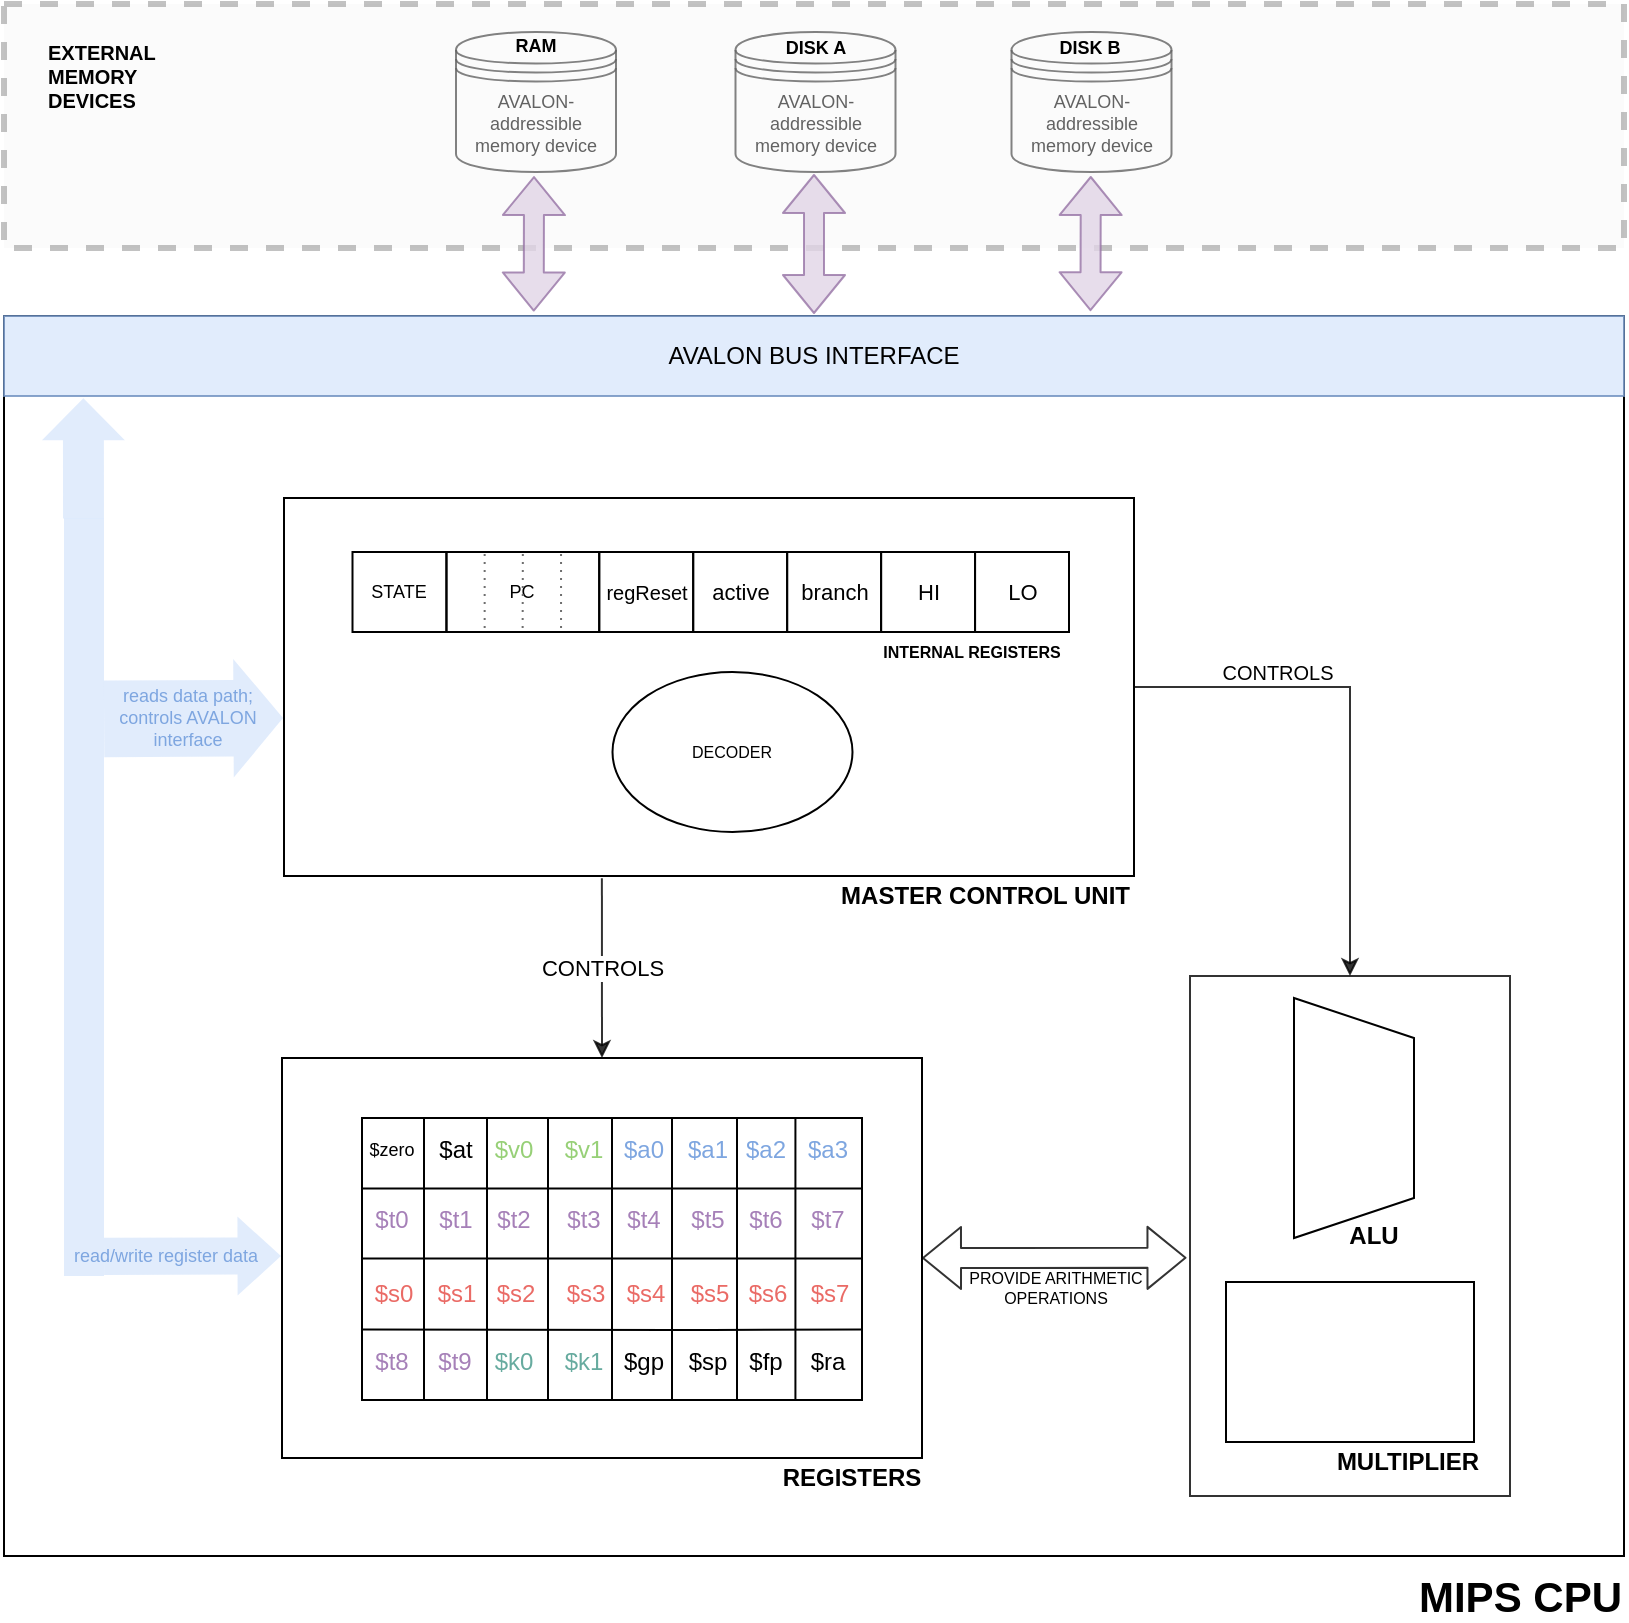 <mxfile version="14.0.1" type="github">
  <diagram name="Page-1" id="c4acf3e9-155e-7222-9cf6-157b1a14988f">
    <mxGraphModel dx="946" dy="1185" grid="1" gridSize="10" guides="1" tooltips="1" connect="1" arrows="1" fold="1" page="1" pageScale="1" pageWidth="1169" pageHeight="827" background="#ffffff" math="0" shadow="0">
      <root>
        <mxCell id="0" />
        <mxCell id="1" parent="0" />
        <mxCell id="JjzSYra-wFmh_ooPUgK7-45" value="&lt;span style=&quot;color: rgb(0 , 0 , 0)&quot;&gt;AVALON-addressible memory device&lt;/span&gt;" style="shape=datastore;whiteSpace=wrap;html=1;fillColor=#ffffff;fontSize=9;fontColor=#7EA6E0;opacity=80;align=center;" parent="1" vertex="1">
          <mxGeometry x="386" y="18" width="80" height="70" as="geometry" />
        </mxCell>
        <mxCell id="JjzSYra-wFmh_ooPUgK7-52" value="&lt;span style=&quot;color: rgb(0 , 0 , 0)&quot;&gt;AVALON-addressible memory device&lt;/span&gt;" style="shape=datastore;whiteSpace=wrap;html=1;fillColor=#ffffff;fontSize=9;fontColor=#7EA6E0;opacity=80;align=center;" parent="1" vertex="1">
          <mxGeometry x="525.75" y="18" width="80" height="70" as="geometry" />
        </mxCell>
        <mxCell id="JjzSYra-wFmh_ooPUgK7-53" value="&lt;span style=&quot;color: rgb(0 , 0 , 0)&quot;&gt;AVALON-addressible memory device&lt;/span&gt;" style="shape=datastore;whiteSpace=wrap;html=1;fillColor=#ffffff;fontSize=9;fontColor=#7EA6E0;opacity=80;align=center;" parent="1" vertex="1">
          <mxGeometry x="663.75" y="18" width="80" height="70" as="geometry" />
        </mxCell>
        <mxCell id="JjzSYra-wFmh_ooPUgK7-80" value="" style="rounded=0;whiteSpace=wrap;html=1;fillColor=#f5f5f5;fontSize=10;fontColor=#333333;opacity=40;align=center;dashed=1;strokeWidth=3;strokeColor=#666666;" parent="1" vertex="1">
          <mxGeometry x="160" y="4" width="810" height="122" as="geometry" />
        </mxCell>
        <mxCell id="EH1okrl17HNzEjOL1Jwx-92" value="" style="rounded=0;whiteSpace=wrap;html=1;glass=1;fillColor=none;gradientColor=none;fontSize=8;fontColor=#000000;" parent="1" vertex="1">
          <mxGeometry x="160" y="160" width="810" height="620" as="geometry" />
        </mxCell>
        <mxCell id="EH1okrl17HNzEjOL1Jwx-88" value="" style="group" parent="1" vertex="1" connectable="0">
          <mxGeometry x="299" y="531" width="330" height="220" as="geometry" />
        </mxCell>
        <mxCell id="EH1okrl17HNzEjOL1Jwx-10" value="REGISTERS" style="text;html=1;strokeColor=none;fillColor=none;align=center;verticalAlign=middle;whiteSpace=wrap;rounded=0;fontStyle=1" parent="EH1okrl17HNzEjOL1Jwx-88" vertex="1">
          <mxGeometry x="240" y="200" width="90" height="20" as="geometry" />
        </mxCell>
        <mxCell id="EH1okrl17HNzEjOL1Jwx-70" value="" style="group" parent="EH1okrl17HNzEjOL1Jwx-88" vertex="1" connectable="0">
          <mxGeometry width="320" height="200" as="geometry" />
        </mxCell>
        <mxCell id="EH1okrl17HNzEjOL1Jwx-67" value="" style="rounded=0;whiteSpace=wrap;html=1;glass=1;gradientColor=none;fontSize=9;fontColor=#67AB9F;fillColor=none;" parent="EH1okrl17HNzEjOL1Jwx-70" vertex="1">
          <mxGeometry width="320" height="200" as="geometry" />
        </mxCell>
        <mxCell id="EH1okrl17HNzEjOL1Jwx-69" value="" style="group" parent="EH1okrl17HNzEjOL1Jwx-70" vertex="1" connectable="0">
          <mxGeometry x="35" y="30" width="259" height="141" as="geometry" />
        </mxCell>
        <mxCell id="EH1okrl17HNzEjOL1Jwx-9" value="" style="rounded=0;whiteSpace=wrap;html=1;fillColor=none;" parent="EH1okrl17HNzEjOL1Jwx-69" vertex="1">
          <mxGeometry x="5" width="250" height="141" as="geometry" />
        </mxCell>
        <mxCell id="EH1okrl17HNzEjOL1Jwx-20" value="" style="endArrow=none;html=1;entryX=1;entryY=0.75;entryDx=0;entryDy=0;exitX=0;exitY=0.75;exitDx=0;exitDy=0;" parent="EH1okrl17HNzEjOL1Jwx-69" source="EH1okrl17HNzEjOL1Jwx-9" target="EH1okrl17HNzEjOL1Jwx-9" edge="1">
          <mxGeometry width="50" height="50" as="geometry">
            <mxPoint x="137.5" y="70" as="sourcePoint" />
            <mxPoint x="187.5" y="20" as="targetPoint" />
            <Array as="points">
              <mxPoint x="170" y="106" />
            </Array>
          </mxGeometry>
        </mxCell>
        <mxCell id="EH1okrl17HNzEjOL1Jwx-21" value="" style="endArrow=none;html=1;entryX=1;entryY=0.75;entryDx=0;entryDy=0;exitX=0;exitY=0.75;exitDx=0;exitDy=0;" parent="EH1okrl17HNzEjOL1Jwx-69" edge="1">
          <mxGeometry width="50" height="50" as="geometry">
            <mxPoint x="5" y="70.21" as="sourcePoint" />
            <mxPoint x="255" y="70.21" as="targetPoint" />
          </mxGeometry>
        </mxCell>
        <mxCell id="EH1okrl17HNzEjOL1Jwx-22" value="" style="endArrow=none;html=1;entryX=1;entryY=0.25;entryDx=0;entryDy=0;exitX=0;exitY=0.25;exitDx=0;exitDy=0;" parent="EH1okrl17HNzEjOL1Jwx-69" source="EH1okrl17HNzEjOL1Jwx-9" target="EH1okrl17HNzEjOL1Jwx-9" edge="1">
          <mxGeometry width="50" height="50" as="geometry">
            <mxPoint x="5" y="40.0" as="sourcePoint" />
            <mxPoint x="255" y="40.0" as="targetPoint" />
          </mxGeometry>
        </mxCell>
        <mxCell id="EH1okrl17HNzEjOL1Jwx-23" value="" style="endArrow=none;html=1;entryX=0.75;entryY=0;entryDx=0;entryDy=0;exitX=0.75;exitY=1;exitDx=0;exitDy=0;" parent="EH1okrl17HNzEjOL1Jwx-69" source="EH1okrl17HNzEjOL1Jwx-9" target="EH1okrl17HNzEjOL1Jwx-9" edge="1">
          <mxGeometry width="50" height="50" as="geometry">
            <mxPoint x="351" y="40" as="sourcePoint" />
            <mxPoint x="401" y="-10" as="targetPoint" />
          </mxGeometry>
        </mxCell>
        <mxCell id="EH1okrl17HNzEjOL1Jwx-24" value="" style="endArrow=none;html=1;exitX=0.75;exitY=1;exitDx=0;exitDy=0;" parent="EH1okrl17HNzEjOL1Jwx-69" target="EH1okrl17HNzEjOL1Jwx-9" edge="1">
          <mxGeometry width="50" height="50" as="geometry">
            <mxPoint x="131" y="141" as="sourcePoint" />
            <mxPoint x="131" as="targetPoint" />
          </mxGeometry>
        </mxCell>
        <mxCell id="EH1okrl17HNzEjOL1Jwx-25" value="" style="endArrow=none;html=1;entryX=0.5;entryY=0;entryDx=0;entryDy=0;exitX=0.5;exitY=1;exitDx=0;exitDy=0;" parent="EH1okrl17HNzEjOL1Jwx-69" source="EH1okrl17HNzEjOL1Jwx-9" target="EH1okrl17HNzEjOL1Jwx-9" edge="1">
          <mxGeometry width="50" height="50" as="geometry">
            <mxPoint x="202.5" y="151" as="sourcePoint" />
            <mxPoint x="202.5" y="10" as="targetPoint" />
          </mxGeometry>
        </mxCell>
        <mxCell id="EH1okrl17HNzEjOL1Jwx-26" value="" style="endArrow=none;html=1;entryX=0.25;entryY=0;entryDx=0;entryDy=0;exitX=0.25;exitY=1;exitDx=0;exitDy=0;" parent="EH1okrl17HNzEjOL1Jwx-69" source="EH1okrl17HNzEjOL1Jwx-9" target="EH1okrl17HNzEjOL1Jwx-9" edge="1">
          <mxGeometry width="50" height="50" as="geometry">
            <mxPoint x="140" y="151" as="sourcePoint" />
            <mxPoint x="140" y="10" as="targetPoint" />
          </mxGeometry>
        </mxCell>
        <mxCell id="EH1okrl17HNzEjOL1Jwx-27" value="" style="endArrow=none;html=1;entryX=0.25;entryY=0;entryDx=0;entryDy=0;exitX=0.25;exitY=1;exitDx=0;exitDy=0;" parent="EH1okrl17HNzEjOL1Jwx-69" edge="1">
          <mxGeometry width="50" height="50" as="geometry">
            <mxPoint x="98" y="141" as="sourcePoint" />
            <mxPoint x="98" as="targetPoint" />
          </mxGeometry>
        </mxCell>
        <mxCell id="EH1okrl17HNzEjOL1Jwx-28" value="" style="endArrow=none;html=1;entryX=0.25;entryY=0;entryDx=0;entryDy=0;exitX=0.25;exitY=1;exitDx=0;exitDy=0;" parent="EH1okrl17HNzEjOL1Jwx-69" edge="1">
          <mxGeometry width="50" height="50" as="geometry">
            <mxPoint x="36" y="141" as="sourcePoint" />
            <mxPoint x="36" as="targetPoint" />
          </mxGeometry>
        </mxCell>
        <mxCell id="EH1okrl17HNzEjOL1Jwx-31" value="" style="endArrow=none;html=1;entryX=0.25;entryY=0;entryDx=0;entryDy=0;exitX=0.25;exitY=1;exitDx=0;exitDy=0;" parent="EH1okrl17HNzEjOL1Jwx-69" edge="1">
          <mxGeometry width="50" height="50" as="geometry">
            <mxPoint x="160" y="141" as="sourcePoint" />
            <mxPoint x="160" as="targetPoint" />
          </mxGeometry>
        </mxCell>
        <mxCell id="EH1okrl17HNzEjOL1Jwx-32" value="" style="endArrow=none;html=1;entryX=0.25;entryY=0;entryDx=0;entryDy=0;exitX=0.25;exitY=1;exitDx=0;exitDy=0;" parent="EH1okrl17HNzEjOL1Jwx-69" edge="1">
          <mxGeometry width="50" height="50" as="geometry">
            <mxPoint x="221.71" y="141" as="sourcePoint" />
            <mxPoint x="221.71" as="targetPoint" />
          </mxGeometry>
        </mxCell>
        <mxCell id="EH1okrl17HNzEjOL1Jwx-33" value="$zero" style="text;html=1;strokeColor=none;fillColor=none;align=center;verticalAlign=middle;whiteSpace=wrap;rounded=0;fontSize=9;" parent="EH1okrl17HNzEjOL1Jwx-69" vertex="1">
          <mxGeometry y="6" width="40" height="20" as="geometry" />
        </mxCell>
        <mxCell id="EH1okrl17HNzEjOL1Jwx-34" value="&lt;font style=&quot;font-size: 12px&quot;&gt;$at&lt;/font&gt;" style="text;html=1;strokeColor=none;fillColor=none;align=center;verticalAlign=middle;whiteSpace=wrap;rounded=0;fontSize=9;" parent="EH1okrl17HNzEjOL1Jwx-69" vertex="1">
          <mxGeometry x="32" y="6" width="40" height="20" as="geometry" />
        </mxCell>
        <mxCell id="EH1okrl17HNzEjOL1Jwx-35" value="&lt;font style=&quot;font-size: 12px&quot;&gt;$v0&lt;/font&gt;" style="text;html=1;align=center;verticalAlign=middle;whiteSpace=wrap;rounded=0;fontSize=9;fontColor=#97D077;" parent="EH1okrl17HNzEjOL1Jwx-69" vertex="1">
          <mxGeometry x="61" y="6" width="40" height="20" as="geometry" />
        </mxCell>
        <mxCell id="EH1okrl17HNzEjOL1Jwx-36" value="&lt;font style=&quot;font-size: 12px&quot;&gt;$v1&lt;/font&gt;" style="text;html=1;align=center;verticalAlign=middle;whiteSpace=wrap;rounded=0;fontSize=9;fontColor=#97D077;" parent="EH1okrl17HNzEjOL1Jwx-69" vertex="1">
          <mxGeometry x="96" y="6" width="40" height="20" as="geometry" />
        </mxCell>
        <mxCell id="EH1okrl17HNzEjOL1Jwx-37" value="&lt;span style=&quot;font-size: 12px&quot;&gt;$a0&lt;/span&gt;" style="text;html=1;strokeColor=none;fillColor=none;align=center;verticalAlign=middle;whiteSpace=wrap;rounded=0;fontSize=9;fontColor=#7EA6E0;" parent="EH1okrl17HNzEjOL1Jwx-69" vertex="1">
          <mxGeometry x="126" y="6" width="40" height="20" as="geometry" />
        </mxCell>
        <mxCell id="EH1okrl17HNzEjOL1Jwx-38" value="&lt;span style=&quot;font-size: 12px&quot;&gt;$a1&lt;/span&gt;" style="text;html=1;strokeColor=none;fillColor=none;align=center;verticalAlign=middle;whiteSpace=wrap;rounded=0;fontSize=9;fontColor=#7EA6E0;" parent="EH1okrl17HNzEjOL1Jwx-69" vertex="1">
          <mxGeometry x="158" y="6" width="40" height="20" as="geometry" />
        </mxCell>
        <mxCell id="EH1okrl17HNzEjOL1Jwx-39" value="&lt;span style=&quot;font-size: 12px&quot;&gt;$a2&lt;/span&gt;" style="text;html=1;strokeColor=none;fillColor=none;align=center;verticalAlign=middle;whiteSpace=wrap;rounded=0;fontSize=9;fontColor=#7EA6E0;" parent="EH1okrl17HNzEjOL1Jwx-69" vertex="1">
          <mxGeometry x="186.5" y="6" width="40" height="20" as="geometry" />
        </mxCell>
        <mxCell id="EH1okrl17HNzEjOL1Jwx-40" value="&lt;span style=&quot;font-size: 12px&quot;&gt;$a3&lt;/span&gt;" style="text;html=1;strokeColor=none;fillColor=none;align=center;verticalAlign=middle;whiteSpace=wrap;rounded=0;fontSize=9;fontColor=#7EA6E0;" parent="EH1okrl17HNzEjOL1Jwx-69" vertex="1">
          <mxGeometry x="218" y="6" width="40" height="20" as="geometry" />
        </mxCell>
        <mxCell id="EH1okrl17HNzEjOL1Jwx-41" value="&lt;span style=&quot;font-size: 12px&quot;&gt;$t0&lt;/span&gt;" style="text;html=1;strokeColor=none;fillColor=none;align=center;verticalAlign=middle;whiteSpace=wrap;rounded=0;fontSize=9;fontColor=#A680B8;" parent="EH1okrl17HNzEjOL1Jwx-69" vertex="1">
          <mxGeometry y="41" width="40" height="20" as="geometry" />
        </mxCell>
        <mxCell id="EH1okrl17HNzEjOL1Jwx-42" value="&lt;font style=&quot;font-size: 12px&quot;&gt;$t1&lt;/font&gt;" style="text;html=1;strokeColor=none;fillColor=none;align=center;verticalAlign=middle;whiteSpace=wrap;rounded=0;fontSize=9;fontColor=#A680B8;" parent="EH1okrl17HNzEjOL1Jwx-69" vertex="1">
          <mxGeometry x="32" y="41" width="40" height="20" as="geometry" />
        </mxCell>
        <mxCell id="EH1okrl17HNzEjOL1Jwx-43" value="&lt;font style=&quot;font-size: 12px&quot;&gt;$t2&lt;/font&gt;" style="text;html=1;strokeColor=none;fillColor=none;align=center;verticalAlign=middle;whiteSpace=wrap;rounded=0;fontSize=9;fontColor=#A680B8;" parent="EH1okrl17HNzEjOL1Jwx-69" vertex="1">
          <mxGeometry x="61" y="41" width="40" height="20" as="geometry" />
        </mxCell>
        <mxCell id="EH1okrl17HNzEjOL1Jwx-44" value="&lt;font style=&quot;font-size: 12px&quot;&gt;$t3&lt;/font&gt;" style="text;html=1;strokeColor=none;fillColor=none;align=center;verticalAlign=middle;whiteSpace=wrap;rounded=0;fontSize=9;fontColor=#A680B8;" parent="EH1okrl17HNzEjOL1Jwx-69" vertex="1">
          <mxGeometry x="96" y="41" width="40" height="20" as="geometry" />
        </mxCell>
        <mxCell id="EH1okrl17HNzEjOL1Jwx-45" value="&lt;span style=&quot;font-size: 12px&quot;&gt;$t4&lt;/span&gt;" style="text;html=1;strokeColor=none;fillColor=none;align=center;verticalAlign=middle;whiteSpace=wrap;rounded=0;fontSize=9;fontColor=#A680B8;" parent="EH1okrl17HNzEjOL1Jwx-69" vertex="1">
          <mxGeometry x="126" y="41" width="40" height="20" as="geometry" />
        </mxCell>
        <mxCell id="EH1okrl17HNzEjOL1Jwx-46" value="&lt;span style=&quot;font-size: 12px&quot;&gt;$t5&lt;/span&gt;" style="text;html=1;strokeColor=none;fillColor=none;align=center;verticalAlign=middle;whiteSpace=wrap;rounded=0;fontSize=9;fontColor=#A680B8;" parent="EH1okrl17HNzEjOL1Jwx-69" vertex="1">
          <mxGeometry x="158" y="41" width="40" height="20" as="geometry" />
        </mxCell>
        <mxCell id="EH1okrl17HNzEjOL1Jwx-47" value="&lt;span style=&quot;font-size: 12px&quot;&gt;$t6&lt;/span&gt;" style="text;html=1;strokeColor=none;fillColor=none;align=center;verticalAlign=middle;whiteSpace=wrap;rounded=0;fontSize=9;fontColor=#A680B8;" parent="EH1okrl17HNzEjOL1Jwx-69" vertex="1">
          <mxGeometry x="186.5" y="41" width="40" height="20" as="geometry" />
        </mxCell>
        <mxCell id="EH1okrl17HNzEjOL1Jwx-48" value="&lt;span style=&quot;font-size: 12px&quot;&gt;$t7&lt;/span&gt;" style="text;html=1;strokeColor=none;fillColor=none;align=center;verticalAlign=middle;whiteSpace=wrap;rounded=0;fontSize=9;fontColor=#A680B8;" parent="EH1okrl17HNzEjOL1Jwx-69" vertex="1">
          <mxGeometry x="218" y="41" width="40" height="20" as="geometry" />
        </mxCell>
        <mxCell id="EH1okrl17HNzEjOL1Jwx-49" value="&lt;span style=&quot;font-size: 12px&quot;&gt;$s0&lt;/span&gt;" style="text;html=1;strokeColor=none;fillColor=none;align=center;verticalAlign=middle;whiteSpace=wrap;rounded=0;fontSize=9;fontColor=#EA6B66;" parent="EH1okrl17HNzEjOL1Jwx-69" vertex="1">
          <mxGeometry x="1" y="78" width="40" height="20" as="geometry" />
        </mxCell>
        <mxCell id="EH1okrl17HNzEjOL1Jwx-50" value="&lt;font style=&quot;font-size: 12px&quot;&gt;$s1&lt;/font&gt;" style="text;html=1;strokeColor=none;fillColor=none;align=center;verticalAlign=middle;whiteSpace=wrap;rounded=0;fontSize=9;fontColor=#EA6B66;" parent="EH1okrl17HNzEjOL1Jwx-69" vertex="1">
          <mxGeometry x="33" y="78" width="39" height="20" as="geometry" />
        </mxCell>
        <mxCell id="EH1okrl17HNzEjOL1Jwx-51" value="&lt;font style=&quot;font-size: 12px&quot;&gt;$s2&lt;/font&gt;" style="text;html=1;strokeColor=none;fillColor=none;align=center;verticalAlign=middle;whiteSpace=wrap;rounded=0;fontSize=9;fontColor=#EA6B66;" parent="EH1okrl17HNzEjOL1Jwx-69" vertex="1">
          <mxGeometry x="62" y="78" width="40" height="20" as="geometry" />
        </mxCell>
        <mxCell id="EH1okrl17HNzEjOL1Jwx-52" value="&lt;font style=&quot;font-size: 12px&quot;&gt;$s3&lt;/font&gt;" style="text;html=1;strokeColor=none;fillColor=none;align=center;verticalAlign=middle;whiteSpace=wrap;rounded=0;fontSize=9;fontColor=#EA6B66;" parent="EH1okrl17HNzEjOL1Jwx-69" vertex="1">
          <mxGeometry x="97" y="78" width="40" height="20" as="geometry" />
        </mxCell>
        <mxCell id="EH1okrl17HNzEjOL1Jwx-53" value="&lt;span style=&quot;font-size: 12px&quot;&gt;$s4&lt;/span&gt;" style="text;html=1;strokeColor=none;fillColor=none;align=center;verticalAlign=middle;whiteSpace=wrap;rounded=0;fontSize=9;fontColor=#EA6B66;" parent="EH1okrl17HNzEjOL1Jwx-69" vertex="1">
          <mxGeometry x="127" y="78" width="40" height="20" as="geometry" />
        </mxCell>
        <mxCell id="EH1okrl17HNzEjOL1Jwx-54" value="&lt;span style=&quot;font-size: 12px&quot;&gt;$s5&lt;/span&gt;" style="text;html=1;strokeColor=none;fillColor=none;align=center;verticalAlign=middle;whiteSpace=wrap;rounded=0;fontSize=9;fontColor=#EA6B66;" parent="EH1okrl17HNzEjOL1Jwx-69" vertex="1">
          <mxGeometry x="157" y="78" width="44" height="20" as="geometry" />
        </mxCell>
        <mxCell id="EH1okrl17HNzEjOL1Jwx-55" value="&lt;span style=&quot;font-size: 12px&quot;&gt;$s6&lt;/span&gt;" style="text;html=1;strokeColor=none;fillColor=none;align=center;verticalAlign=middle;whiteSpace=wrap;rounded=0;fontSize=9;fontColor=#EA6B66;" parent="EH1okrl17HNzEjOL1Jwx-69" vertex="1">
          <mxGeometry x="187.5" y="78" width="40" height="20" as="geometry" />
        </mxCell>
        <mxCell id="EH1okrl17HNzEjOL1Jwx-56" value="&lt;span style=&quot;font-size: 12px&quot;&gt;$s7&lt;/span&gt;" style="text;html=1;strokeColor=none;fillColor=none;align=center;verticalAlign=middle;whiteSpace=wrap;rounded=0;fontSize=9;fontColor=#EA6B66;" parent="EH1okrl17HNzEjOL1Jwx-69" vertex="1">
          <mxGeometry x="219" y="78" width="40" height="20" as="geometry" />
        </mxCell>
        <mxCell id="EH1okrl17HNzEjOL1Jwx-57" value="&lt;span style=&quot;font-size: 12px&quot;&gt;$t8&lt;/span&gt;" style="text;html=1;strokeColor=none;fillColor=none;align=center;verticalAlign=middle;whiteSpace=wrap;rounded=0;fontSize=9;fontColor=#A680B8;" parent="EH1okrl17HNzEjOL1Jwx-69" vertex="1">
          <mxGeometry y="112" width="40" height="20" as="geometry" />
        </mxCell>
        <mxCell id="EH1okrl17HNzEjOL1Jwx-58" value="&lt;font style=&quot;font-size: 12px&quot;&gt;$t9&lt;/font&gt;" style="text;html=1;strokeColor=none;fillColor=none;align=center;verticalAlign=middle;whiteSpace=wrap;rounded=0;fontSize=9;fontColor=#A680B8;" parent="EH1okrl17HNzEjOL1Jwx-69" vertex="1">
          <mxGeometry x="32" y="112" width="39" height="20" as="geometry" />
        </mxCell>
        <mxCell id="EH1okrl17HNzEjOL1Jwx-59" value="&lt;font style=&quot;font-size: 12px&quot;&gt;$k0&lt;/font&gt;" style="text;html=1;strokeColor=none;fillColor=none;align=center;verticalAlign=middle;whiteSpace=wrap;rounded=0;fontSize=9;fontColor=#67AB9F;" parent="EH1okrl17HNzEjOL1Jwx-69" vertex="1">
          <mxGeometry x="61" y="112" width="40" height="20" as="geometry" />
        </mxCell>
        <mxCell id="EH1okrl17HNzEjOL1Jwx-60" value="&lt;font style=&quot;font-size: 12px&quot;&gt;$k1&lt;/font&gt;" style="text;html=1;strokeColor=none;fillColor=none;align=center;verticalAlign=middle;whiteSpace=wrap;rounded=0;fontSize=9;fontColor=#67AB9F;" parent="EH1okrl17HNzEjOL1Jwx-69" vertex="1">
          <mxGeometry x="96" y="112" width="40" height="20" as="geometry" />
        </mxCell>
        <mxCell id="EH1okrl17HNzEjOL1Jwx-61" value="&lt;span style=&quot;font-size: 12px&quot;&gt;$gp&lt;/span&gt;" style="text;html=1;strokeColor=none;fillColor=none;align=center;verticalAlign=middle;whiteSpace=wrap;rounded=0;fontSize=9;" parent="EH1okrl17HNzEjOL1Jwx-69" vertex="1">
          <mxGeometry x="126" y="112" width="40" height="20" as="geometry" />
        </mxCell>
        <mxCell id="EH1okrl17HNzEjOL1Jwx-62" value="&lt;span style=&quot;font-size: 12px&quot;&gt;$sp&lt;/span&gt;" style="text;html=1;strokeColor=none;fillColor=none;align=center;verticalAlign=middle;whiteSpace=wrap;rounded=0;fontSize=9;" parent="EH1okrl17HNzEjOL1Jwx-69" vertex="1">
          <mxGeometry x="158" y="112" width="40" height="20" as="geometry" />
        </mxCell>
        <mxCell id="EH1okrl17HNzEjOL1Jwx-63" value="&lt;span style=&quot;font-size: 12px&quot;&gt;$fp&lt;/span&gt;" style="text;html=1;strokeColor=none;fillColor=none;align=center;verticalAlign=middle;whiteSpace=wrap;rounded=0;fontSize=9;" parent="EH1okrl17HNzEjOL1Jwx-69" vertex="1">
          <mxGeometry x="186.5" y="112" width="40" height="20" as="geometry" />
        </mxCell>
        <mxCell id="EH1okrl17HNzEjOL1Jwx-64" value="&lt;span style=&quot;font-size: 12px&quot;&gt;$ra&lt;/span&gt;" style="text;html=1;strokeColor=none;fillColor=none;align=center;verticalAlign=middle;whiteSpace=wrap;rounded=0;fontSize=9;" parent="EH1okrl17HNzEjOL1Jwx-69" vertex="1">
          <mxGeometry x="218" y="112" width="40" height="20" as="geometry" />
        </mxCell>
        <mxCell id="JjzSYra-wFmh_ooPUgK7-69" style="edgeStyle=orthogonalEdgeStyle;rounded=0;orthogonalLoop=1;jettySize=auto;html=1;exitX=1;exitY=0.5;exitDx=0;exitDy=0;entryX=0.5;entryY=0;entryDx=0;entryDy=0;targetPerimeterSpacing=0;strokeWidth=1;fontSize=10;fontColor=#000000;opacity=80;" parent="1" source="EH1okrl17HNzEjOL1Jwx-3" target="JjzSYra-wFmh_ooPUgK7-64" edge="1">
          <mxGeometry relative="1" as="geometry" />
        </mxCell>
        <mxCell id="EH1okrl17HNzEjOL1Jwx-3" value="" style="rounded=0;whiteSpace=wrap;html=1;fillColor=none;" parent="1" vertex="1">
          <mxGeometry x="300" y="251" width="425" height="189" as="geometry" />
        </mxCell>
        <mxCell id="EH1okrl17HNzEjOL1Jwx-4" value="MASTER CONTROL UNIT" style="text;html=1;strokeColor=none;fillColor=none;align=right;verticalAlign=middle;whiteSpace=wrap;rounded=0;fontStyle=1" parent="1" vertex="1">
          <mxGeometry x="555" y="440" width="170" height="20" as="geometry" />
        </mxCell>
        <mxCell id="EH1okrl17HNzEjOL1Jwx-83" value="INTERNAL REGISTERS" style="text;html=1;strokeColor=none;fillColor=none;align=center;verticalAlign=middle;whiteSpace=wrap;rounded=0;glass=1;fontSize=8;fontColor=#000000;fontStyle=1" parent="1" vertex="1">
          <mxGeometry x="584.25" y="318" width="120" height="20" as="geometry" />
        </mxCell>
        <mxCell id="EH1okrl17HNzEjOL1Jwx-84" value="DECODER" style="ellipse;whiteSpace=wrap;html=1;glass=1;fillColor=none;gradientColor=none;fontSize=8;fontColor=#000000;" parent="1" vertex="1">
          <mxGeometry x="464.25" y="338" width="120" height="80" as="geometry" />
        </mxCell>
        <mxCell id="EH1okrl17HNzEjOL1Jwx-85" value="" style="group" parent="1" vertex="1" connectable="0">
          <mxGeometry x="334.25" y="278" width="358.25" height="40" as="geometry" />
        </mxCell>
        <mxCell id="EH1okrl17HNzEjOL1Jwx-72" value="STATE" style="rounded=0;whiteSpace=wrap;html=1;glass=1;fillColor=none;gradientColor=none;fontSize=9;" parent="EH1okrl17HNzEjOL1Jwx-85" vertex="1">
          <mxGeometry width="46.976" height="40" as="geometry" />
        </mxCell>
        <mxCell id="EH1okrl17HNzEjOL1Jwx-77" value="&lt;font style=&quot;font-size: 10px;&quot;&gt;regReset&lt;/font&gt;" style="rounded=0;whiteSpace=wrap;html=1;glass=1;fillColor=none;gradientColor=none;fontSize=10;" parent="EH1okrl17HNzEjOL1Jwx-85" vertex="1">
          <mxGeometry x="123.371" width="46.976" height="40" as="geometry" />
        </mxCell>
        <mxCell id="EH1okrl17HNzEjOL1Jwx-78" value="&lt;font style=&quot;font-size: 11px;&quot;&gt;active&lt;/font&gt;" style="rounded=0;whiteSpace=wrap;html=1;glass=1;fillColor=none;gradientColor=none;fontSize=11;" parent="EH1okrl17HNzEjOL1Jwx-85" vertex="1">
          <mxGeometry x="170.347" width="46.976" height="40" as="geometry" />
        </mxCell>
        <mxCell id="EH1okrl17HNzEjOL1Jwx-79" value="&lt;font style=&quot;font-size: 11px&quot;&gt;branch&lt;/font&gt;" style="rounded=0;whiteSpace=wrap;html=1;glass=1;fillColor=none;gradientColor=none;fontSize=11;" parent="EH1okrl17HNzEjOL1Jwx-85" vertex="1">
          <mxGeometry x="217.323" width="46.976" height="40" as="geometry" />
        </mxCell>
        <mxCell id="EH1okrl17HNzEjOL1Jwx-80" value="" style="group" parent="EH1okrl17HNzEjOL1Jwx-85" vertex="1" connectable="0">
          <mxGeometry x="46.976" width="76.395" height="40" as="geometry" />
        </mxCell>
        <mxCell id="EH1okrl17HNzEjOL1Jwx-73" value="PC" style="rounded=0;whiteSpace=wrap;html=1;glass=1;fillColor=none;gradientColor=none;fontSize=9;" parent="EH1okrl17HNzEjOL1Jwx-80" vertex="1">
          <mxGeometry width="76.395" height="40" as="geometry" />
        </mxCell>
        <mxCell id="EH1okrl17HNzEjOL1Jwx-74" value="" style="endArrow=none;dashed=1;html=1;dashPattern=1 3;strokeWidth=1;fontSize=7;fontColor=#000000;exitX=0.25;exitY=0;exitDx=0;exitDy=0;entryX=0.25;entryY=1;entryDx=0;entryDy=0;strokeColor=#6E6E6E;horizontal=1;" parent="EH1okrl17HNzEjOL1Jwx-80" edge="1">
          <mxGeometry width="50" height="50" relative="1" as="geometry">
            <mxPoint x="19.099" y="1" as="sourcePoint" />
            <mxPoint x="19.099" y="41" as="targetPoint" />
          </mxGeometry>
        </mxCell>
        <mxCell id="EH1okrl17HNzEjOL1Jwx-75" value="" style="endArrow=none;dashed=1;html=1;dashPattern=1 3;strokeWidth=1;fontSize=7;fontColor=#000000;exitX=0.5;exitY=0;exitDx=0;exitDy=0;entryX=0.25;entryY=1;entryDx=0;entryDy=0;strokeColor=#6E6E6E;" parent="EH1okrl17HNzEjOL1Jwx-80" edge="1">
          <mxGeometry width="50" height="50" relative="1" as="geometry">
            <mxPoint x="38.198" y="1" as="sourcePoint" />
            <mxPoint x="38.083" y="41" as="targetPoint" />
          </mxGeometry>
        </mxCell>
        <mxCell id="EH1okrl17HNzEjOL1Jwx-76" value="" style="endArrow=none;dashed=1;html=1;dashPattern=1 3;strokeWidth=1;fontSize=7;fontColor=#000000;exitX=0.75;exitY=0;exitDx=0;exitDy=0;entryX=0.75;entryY=1;entryDx=0;entryDy=0;strokeColor=#6E6E6E;" parent="EH1okrl17HNzEjOL1Jwx-80" edge="1">
          <mxGeometry width="50" height="50" relative="1" as="geometry">
            <mxPoint x="57.296" y="1" as="sourcePoint" />
            <mxPoint x="57.296" y="41" as="targetPoint" />
          </mxGeometry>
        </mxCell>
        <mxCell id="EH1okrl17HNzEjOL1Jwx-81" value="&lt;font style=&quot;font-size: 11px&quot;&gt;HI&lt;/font&gt;" style="rounded=0;whiteSpace=wrap;html=1;glass=1;fillColor=none;gradientColor=none;fontSize=11;" parent="EH1okrl17HNzEjOL1Jwx-85" vertex="1">
          <mxGeometry x="264.298" width="46.976" height="40" as="geometry" />
        </mxCell>
        <mxCell id="EH1okrl17HNzEjOL1Jwx-82" value="&lt;font style=&quot;font-size: 11px&quot;&gt;LO&lt;/font&gt;" style="rounded=0;whiteSpace=wrap;html=1;glass=1;fillColor=none;gradientColor=none;fontSize=11;" parent="EH1okrl17HNzEjOL1Jwx-85" vertex="1">
          <mxGeometry x="311.274" width="46.976" height="40" as="geometry" />
        </mxCell>
        <mxCell id="EH1okrl17HNzEjOL1Jwx-2" value="&lt;font style=&quot;font-size: 21px&quot;&gt;MIPS CPU&lt;/font&gt;" style="text;html=1;resizable=0;autosize=1;align=right;verticalAlign=middle;points=[];fillColor=none;strokeColor=none;rounded=0;fontStyle=1" parent="1" vertex="1">
          <mxGeometry x="850" y="790" width="120" height="20" as="geometry" />
        </mxCell>
        <mxCell id="JjzSYra-wFmh_ooPUgK7-15" value="AVALON BUS INTERFACE" style="rounded=0;whiteSpace=wrap;html=1;fillColor=#dae8fc;strokeColor=#6c8ebf;opacity=80;" parent="1" vertex="1">
          <mxGeometry x="160" y="160" width="810" height="40" as="geometry" />
        </mxCell>
        <mxCell id="JjzSYra-wFmh_ooPUgK7-28" value="" style="rounded=0;whiteSpace=wrap;html=1;fontSize=9;opacity=80;align=right;fillColor=#dae8fc;strokeColor=none;" parent="1" vertex="1">
          <mxGeometry x="190" y="261" width="20" height="379" as="geometry" />
        </mxCell>
        <mxCell id="JjzSYra-wFmh_ooPUgK7-29" value="" style="shape=flexArrow;endArrow=classic;html=1;strokeWidth=1;fontSize=9;fontColor=#004C99;fillColor=#dae8fc;entryX=0;entryY=0.5;entryDx=0;entryDy=0;opacity=80;strokeColor=none;width=18.523;endSize=6.914;exitX=0.976;exitY=0.98;exitDx=0;exitDy=0;exitPerimeter=0;" parent="1" edge="1">
          <mxGeometry width="50" height="50" relative="1" as="geometry">
            <mxPoint x="209.52" y="630.2" as="sourcePoint" />
            <mxPoint x="299.0" y="630" as="targetPoint" />
          </mxGeometry>
        </mxCell>
        <mxCell id="JjzSYra-wFmh_ooPUgK7-30" value="" style="shape=flexArrow;endArrow=classic;html=1;strokeWidth=1;fontSize=9;fontColor=#004C99;fillColor=#dae8fc;entryX=0;entryY=0.5;entryDx=0;entryDy=0;opacity=80;strokeColor=none;width=38.286;endSize=7.92;exitX=0.977;exitY=0.265;exitDx=0;exitDy=0;exitPerimeter=0;" parent="1" source="JjzSYra-wFmh_ooPUgK7-28" edge="1">
          <mxGeometry width="50" height="50" relative="1" as="geometry">
            <mxPoint x="210.52" y="361.2" as="sourcePoint" />
            <mxPoint x="300" y="361" as="targetPoint" />
          </mxGeometry>
        </mxCell>
        <mxCell id="JjzSYra-wFmh_ooPUgK7-31" value="" style="shape=flexArrow;endArrow=classic;html=1;strokeWidth=1;fontSize=9;fontColor=#004C99;fillColor=#dae8fc;opacity=80;strokeColor=none;width=20.465;endSize=6.647;exitX=0.488;exitY=0.002;exitDx=0;exitDy=0;entryX=0.049;entryY=1.017;entryDx=0;entryDy=0;entryPerimeter=0;exitPerimeter=0;" parent="1" source="JjzSYra-wFmh_ooPUgK7-28" target="JjzSYra-wFmh_ooPUgK7-15" edge="1">
          <mxGeometry width="50" height="50" relative="1" as="geometry">
            <mxPoint x="219.32" y="231.04" as="sourcePoint" />
            <mxPoint x="199" y="201" as="targetPoint" />
          </mxGeometry>
        </mxCell>
        <mxCell id="JjzSYra-wFmh_ooPUgK7-35" value="reads data path; controls AVALON interface" style="text;html=1;strokeColor=none;fillColor=none;align=center;verticalAlign=middle;whiteSpace=wrap;rounded=0;fontSize=9;opacity=80;fontColor=#7EA6E0;" parent="1" vertex="1">
          <mxGeometry x="202" y="351" width="100" height="20" as="geometry" />
        </mxCell>
        <mxCell id="JjzSYra-wFmh_ooPUgK7-36" value="read/write register data" style="text;html=1;strokeColor=none;fillColor=none;align=center;verticalAlign=middle;whiteSpace=wrap;rounded=0;fontSize=9;opacity=80;fontColor=#7EA6E0;" parent="1" vertex="1">
          <mxGeometry x="191" y="620" width="100" height="20" as="geometry" />
        </mxCell>
        <mxCell id="JjzSYra-wFmh_ooPUgK7-41" value="" style="shape=flexArrow;endArrow=classic;startArrow=classic;html=1;strokeWidth=1;fontSize=9;fontColor=#7EA6E0;opacity=80;exitX=0.327;exitY=-0.002;exitDx=0;exitDy=0;exitPerimeter=0;entryX=0.5;entryY=1.017;entryDx=0;entryDy=0;entryPerimeter=0;fillColor=#e1d5e7;strokeColor=#9673a6;" parent="1" edge="1">
          <mxGeometry width="50" height="50" relative="1" as="geometry">
            <mxPoint x="424.87" y="157.76" as="sourcePoint" />
            <mxPoint x="425" y="90.02" as="targetPoint" />
          </mxGeometry>
        </mxCell>
        <mxCell id="JjzSYra-wFmh_ooPUgK7-42" value="" style="shape=flexArrow;endArrow=classic;startArrow=classic;html=1;strokeWidth=1;fontSize=9;fontColor=#7EA6E0;opacity=80;entryX=0.5;entryY=1;entryDx=0;entryDy=0;exitX=0.5;exitY=0;exitDx=0;exitDy=0;fillColor=#e1d5e7;strokeColor=#9673a6;" parent="1" edge="1">
          <mxGeometry width="50" height="50" relative="1" as="geometry">
            <mxPoint x="565" y="159" as="sourcePoint" />
            <mxPoint x="565" y="89" as="targetPoint" />
          </mxGeometry>
        </mxCell>
        <mxCell id="JjzSYra-wFmh_ooPUgK7-43" value="" style="shape=flexArrow;endArrow=classic;startArrow=classic;html=1;strokeWidth=1;fontSize=9;fontColor=#7EA6E0;opacity=80;exitX=0.327;exitY=-0.002;exitDx=0;exitDy=0;exitPerimeter=0;entryX=0.5;entryY=1.017;entryDx=0;entryDy=0;entryPerimeter=0;fillColor=#e1d5e7;strokeColor=#9673a6;" parent="1" edge="1">
          <mxGeometry width="50" height="50" relative="1" as="geometry">
            <mxPoint x="703.25" y="157.618" as="sourcePoint" />
            <mxPoint x="703.38" y="90.0" as="targetPoint" />
          </mxGeometry>
        </mxCell>
        <mxCell id="JjzSYra-wFmh_ooPUgK7-54" value="&lt;font color=&quot;#000000&quot;&gt;RAM&lt;/font&gt;" style="text;html=1;strokeColor=none;fillColor=none;align=center;verticalAlign=middle;whiteSpace=wrap;rounded=0;fontSize=9;fontColor=#7EA6E0;opacity=80;fontStyle=1" parent="1" vertex="1">
          <mxGeometry x="406.25" y="15" width="40" height="20" as="geometry" />
        </mxCell>
        <mxCell id="JjzSYra-wFmh_ooPUgK7-55" value="&lt;font color=&quot;#000000&quot;&gt;DISK A&lt;/font&gt;" style="text;html=1;strokeColor=none;fillColor=none;align=center;verticalAlign=middle;whiteSpace=wrap;rounded=0;fontSize=9;fontColor=#7EA6E0;opacity=80;fontStyle=1" parent="1" vertex="1">
          <mxGeometry x="546.25" y="16" width="40" height="20" as="geometry" />
        </mxCell>
        <mxCell id="JjzSYra-wFmh_ooPUgK7-56" value="&lt;font color=&quot;#000000&quot;&gt;DISK B&lt;/font&gt;" style="text;html=1;strokeColor=none;fillColor=none;align=center;verticalAlign=middle;whiteSpace=wrap;rounded=0;fontSize=9;fontColor=#7EA6E0;opacity=80;fontStyle=1" parent="1" vertex="1">
          <mxGeometry x="683" y="16" width="40" height="20" as="geometry" />
        </mxCell>
        <mxCell id="JjzSYra-wFmh_ooPUgK7-63" value="PROVIDE ARITHMETIC&lt;br&gt;OPERATIONS" style="text;html=1;strokeColor=none;fillColor=none;align=center;verticalAlign=middle;whiteSpace=wrap;rounded=0;fontSize=8;opacity=80;rotation=0;" parent="1" vertex="1">
          <mxGeometry x="596" y="636" width="180" height="20" as="geometry" />
        </mxCell>
        <mxCell id="JjzSYra-wFmh_ooPUgK7-65" value="" style="group" parent="1" vertex="1" connectable="0">
          <mxGeometry x="753" y="490" width="160" height="260" as="geometry" />
        </mxCell>
        <mxCell id="JjzSYra-wFmh_ooPUgK7-64" value="" style="rounded=0;whiteSpace=wrap;html=1;fontSize=8;fontColor=#000000;opacity=80;align=center;fillColor=none;" parent="JjzSYra-wFmh_ooPUgK7-65" vertex="1">
          <mxGeometry width="160" height="260" as="geometry" />
        </mxCell>
        <mxCell id="EH1okrl17HNzEjOL1Jwx-6" value="" style="shape=trapezoid;perimeter=trapezoidPerimeter;whiteSpace=wrap;html=1;fixedSize=1;fillColor=none;rotation=90;" parent="JjzSYra-wFmh_ooPUgK7-65" vertex="1">
          <mxGeometry x="22" y="41" width="120" height="60" as="geometry" />
        </mxCell>
        <mxCell id="EH1okrl17HNzEjOL1Jwx-7" value="&lt;b&gt;ALU&lt;/b&gt;" style="text;html=1;strokeColor=none;fillColor=none;align=center;verticalAlign=middle;whiteSpace=wrap;rounded=0;" parent="JjzSYra-wFmh_ooPUgK7-65" vertex="1">
          <mxGeometry x="72" y="120" width="40" height="20" as="geometry" />
        </mxCell>
        <mxCell id="EH1okrl17HNzEjOL1Jwx-12" value="" style="rounded=0;whiteSpace=wrap;html=1;fillColor=none;" parent="JjzSYra-wFmh_ooPUgK7-65" vertex="1">
          <mxGeometry x="18" y="153" width="124" height="80" as="geometry" />
        </mxCell>
        <mxCell id="EH1okrl17HNzEjOL1Jwx-13" value="MULTIPLIER" style="text;html=1;strokeColor=none;fillColor=none;align=center;verticalAlign=middle;whiteSpace=wrap;rounded=0;fontStyle=1" parent="JjzSYra-wFmh_ooPUgK7-65" vertex="1">
          <mxGeometry x="64.12" y="233" width="90" height="20" as="geometry" />
        </mxCell>
        <mxCell id="JjzSYra-wFmh_ooPUgK7-66" value="" style="shape=flexArrow;endArrow=classic;startArrow=classic;html=1;strokeWidth=1;fontSize=8;fontColor=#000000;opacity=80;exitX=1;exitY=0.5;exitDx=0;exitDy=0;entryX=-0.011;entryY=0.542;entryDx=0;entryDy=0;entryPerimeter=0;" parent="1" source="EH1okrl17HNzEjOL1Jwx-67" target="JjzSYra-wFmh_ooPUgK7-64" edge="1">
          <mxGeometry width="50" height="50" relative="1" as="geometry">
            <mxPoint x="710" y="590" as="sourcePoint" />
            <mxPoint x="760" y="540" as="targetPoint" />
          </mxGeometry>
        </mxCell>
        <mxCell id="JjzSYra-wFmh_ooPUgK7-70" value="CONTROLS" style="text;html=1;strokeColor=none;fillColor=none;align=center;verticalAlign=middle;whiteSpace=wrap;rounded=0;fontSize=10;fontColor=#000000;opacity=80;rotation=0;" parent="1" vertex="1">
          <mxGeometry x="777" y="328" width="40" height="20" as="geometry" />
        </mxCell>
        <mxCell id="JjzSYra-wFmh_ooPUgK7-76" value="" style="endArrow=classic;html=1;strokeWidth=1;fontSize=10;fontColor=#000000;opacity=80;exitX=0.374;exitY=1.006;exitDx=0;exitDy=0;entryX=0.5;entryY=0;entryDx=0;entryDy=0;exitPerimeter=0;" parent="1" source="EH1okrl17HNzEjOL1Jwx-3" target="EH1okrl17HNzEjOL1Jwx-67" edge="1">
          <mxGeometry relative="1" as="geometry">
            <mxPoint x="490" y="460" as="sourcePoint" />
            <mxPoint x="650" y="460" as="targetPoint" />
          </mxGeometry>
        </mxCell>
        <mxCell id="JjzSYra-wFmh_ooPUgK7-77" value="CONTROLS" style="edgeLabel;resizable=0;html=1;align=center;verticalAlign=middle;" parent="JjzSYra-wFmh_ooPUgK7-76" connectable="0" vertex="1">
          <mxGeometry relative="1" as="geometry" />
        </mxCell>
        <mxCell id="JjzSYra-wFmh_ooPUgK7-81" value="EXTERNAL MEMORY DEVICES" style="text;html=1;strokeColor=none;fillColor=none;align=left;verticalAlign=middle;whiteSpace=wrap;rounded=0;dashed=1;fontSize=10;fontColor=#000000;opacity=40;fontStyle=1" parent="1" vertex="1">
          <mxGeometry x="180" y="10" width="90" height="60" as="geometry" />
        </mxCell>
      </root>
    </mxGraphModel>
  </diagram>
</mxfile>
